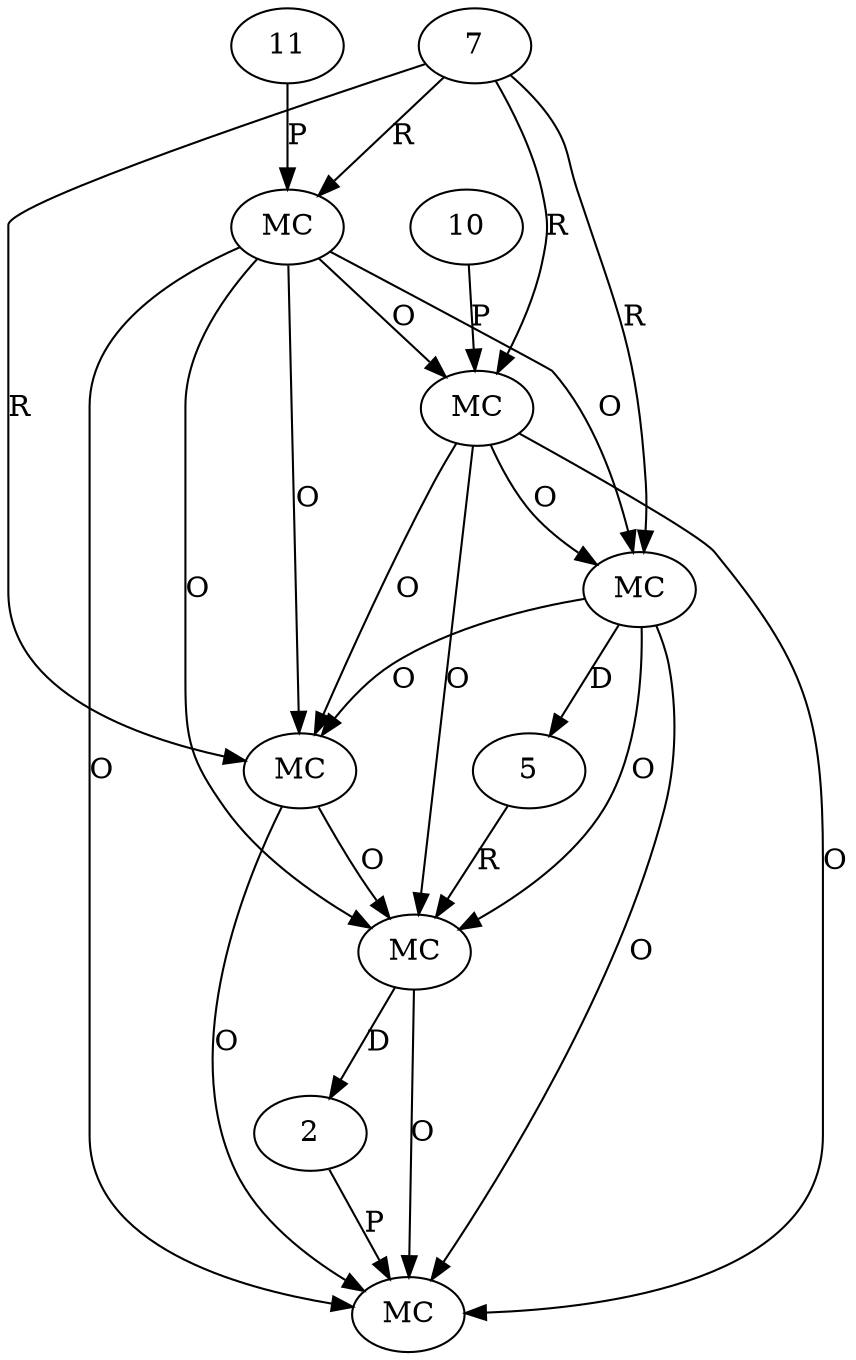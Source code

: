 digraph "AUG" {

  1 [ label="MC" s="domain()" t="Domain" l="38" ];
  2 [ t="Manifest" n="dummy_" ];
  3 [ label="MC" s="getManifest()" t="Jar" l="38" ];
  4 [ label="MC" s="check()" t="Processor" l="36" ];
  5 [ t="Jar" n="jar" ];
  6 [ label="MC" s="build()" t="Builder" l="34" ];
  7 [ t="Builder" n="a" ];
  8 [ label="MC" s="addClasspath()" t="Analyzer" l="29" ];
  9 [ label="MC" s="setProperty()" t="Processor" l="31" ];
  10 [ t="String" v="atest;alpha=1" ];
  11 [ t="Jar" n="bjarb" ];
  3 -> 1 [ label="O" ];
  9 -> 1 [ label="O" ];
  8 -> 1 [ label="O" ];
  4 -> 1 [ label="O" ];
  2 -> 1 [ label="P" ];
  6 -> 1 [ label="O" ];
  3 -> 2 [ label="D" ];
  4 -> 3 [ label="O" ];
  9 -> 3 [ label="O" ];
  8 -> 3 [ label="O" ];
  5 -> 3 [ label="R" ];
  6 -> 3 [ label="O" ];
  7 -> 4 [ label="R" ];
  9 -> 4 [ label="O" ];
  6 -> 4 [ label="O" ];
  8 -> 4 [ label="O" ];
  6 -> 5 [ label="D" ];
  7 -> 6 [ label="R" ];
  8 -> 6 [ label="O" ];
  9 -> 6 [ label="O" ];
  11 -> 8 [ label="P" ];
  7 -> 8 [ label="R" ];
  8 -> 9 [ label="O" ];
  7 -> 9 [ label="R" ];
  10 -> 9 [ label="P" ];
}
